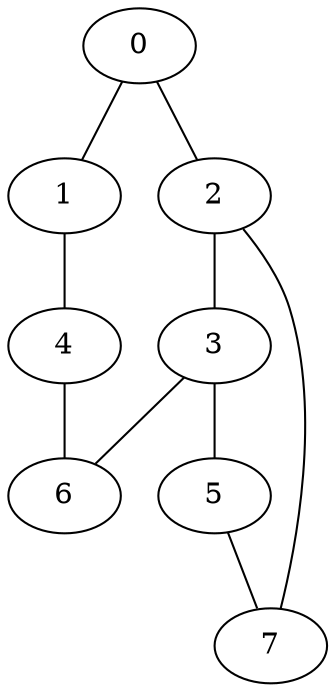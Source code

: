 graph "sampletest150-mod5_image19.bmp" {
	0	 [type=corner,
		x=143,
		y=232];
	1	 [type=corner,
		x=161,
		y=462];
	0 -- 1	 [angle0="1.49",
		frequency=1,
		type0=line];
	2	 [type=intersection,
		x=239,
		y=240];
	0 -- 2	 [angle0=".08",
		frequency=1,
		type0=line];
	4	 [type=corner,
		x=380,
		y=467];
	1 -- 4	 [angle0=".02",
		frequency=1,
		type0=line];
	3	 [type=intersection,
		x=341,
		y=239];
	2 -- 3	 [angle0="-.01",
		frequency=1,
		type0=line];
	7	 [type=corner,
		x=157,
		y=131];
	2 -- 7	 [angle0="231.32",
		frequency=1,
		type0=arc];
	5	 [type=corner,
		x=319,
		y=216];
	3 -- 5	 [angle0=".81",
		frequency=1,
		type0=line];
	6	 [type=corner,
		x=349,
		y=224];
	3 -- 6	 [angle0="-1.08",
		frequency=1,
		type0=line];
	4 -- 6	 [angle0="1.44",
		frequency=1,
		type0=line];
	5 -- 7	 [angle0="186.18",
		frequency=1,
		type0=arc];
}
